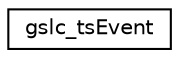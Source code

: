 digraph "Graphical Class Hierarchy"
{
  edge [fontname="Helvetica",fontsize="10",labelfontname="Helvetica",labelfontsize="10"];
  node [fontname="Helvetica",fontsize="10",shape=record];
  rankdir="LR";
  Node1 [label="gslc_tsEvent",height=0.2,width=0.4,color="black", fillcolor="white", style="filled",URL="$structgslc__tsEvent.html",tooltip="Event structure. "];
}

